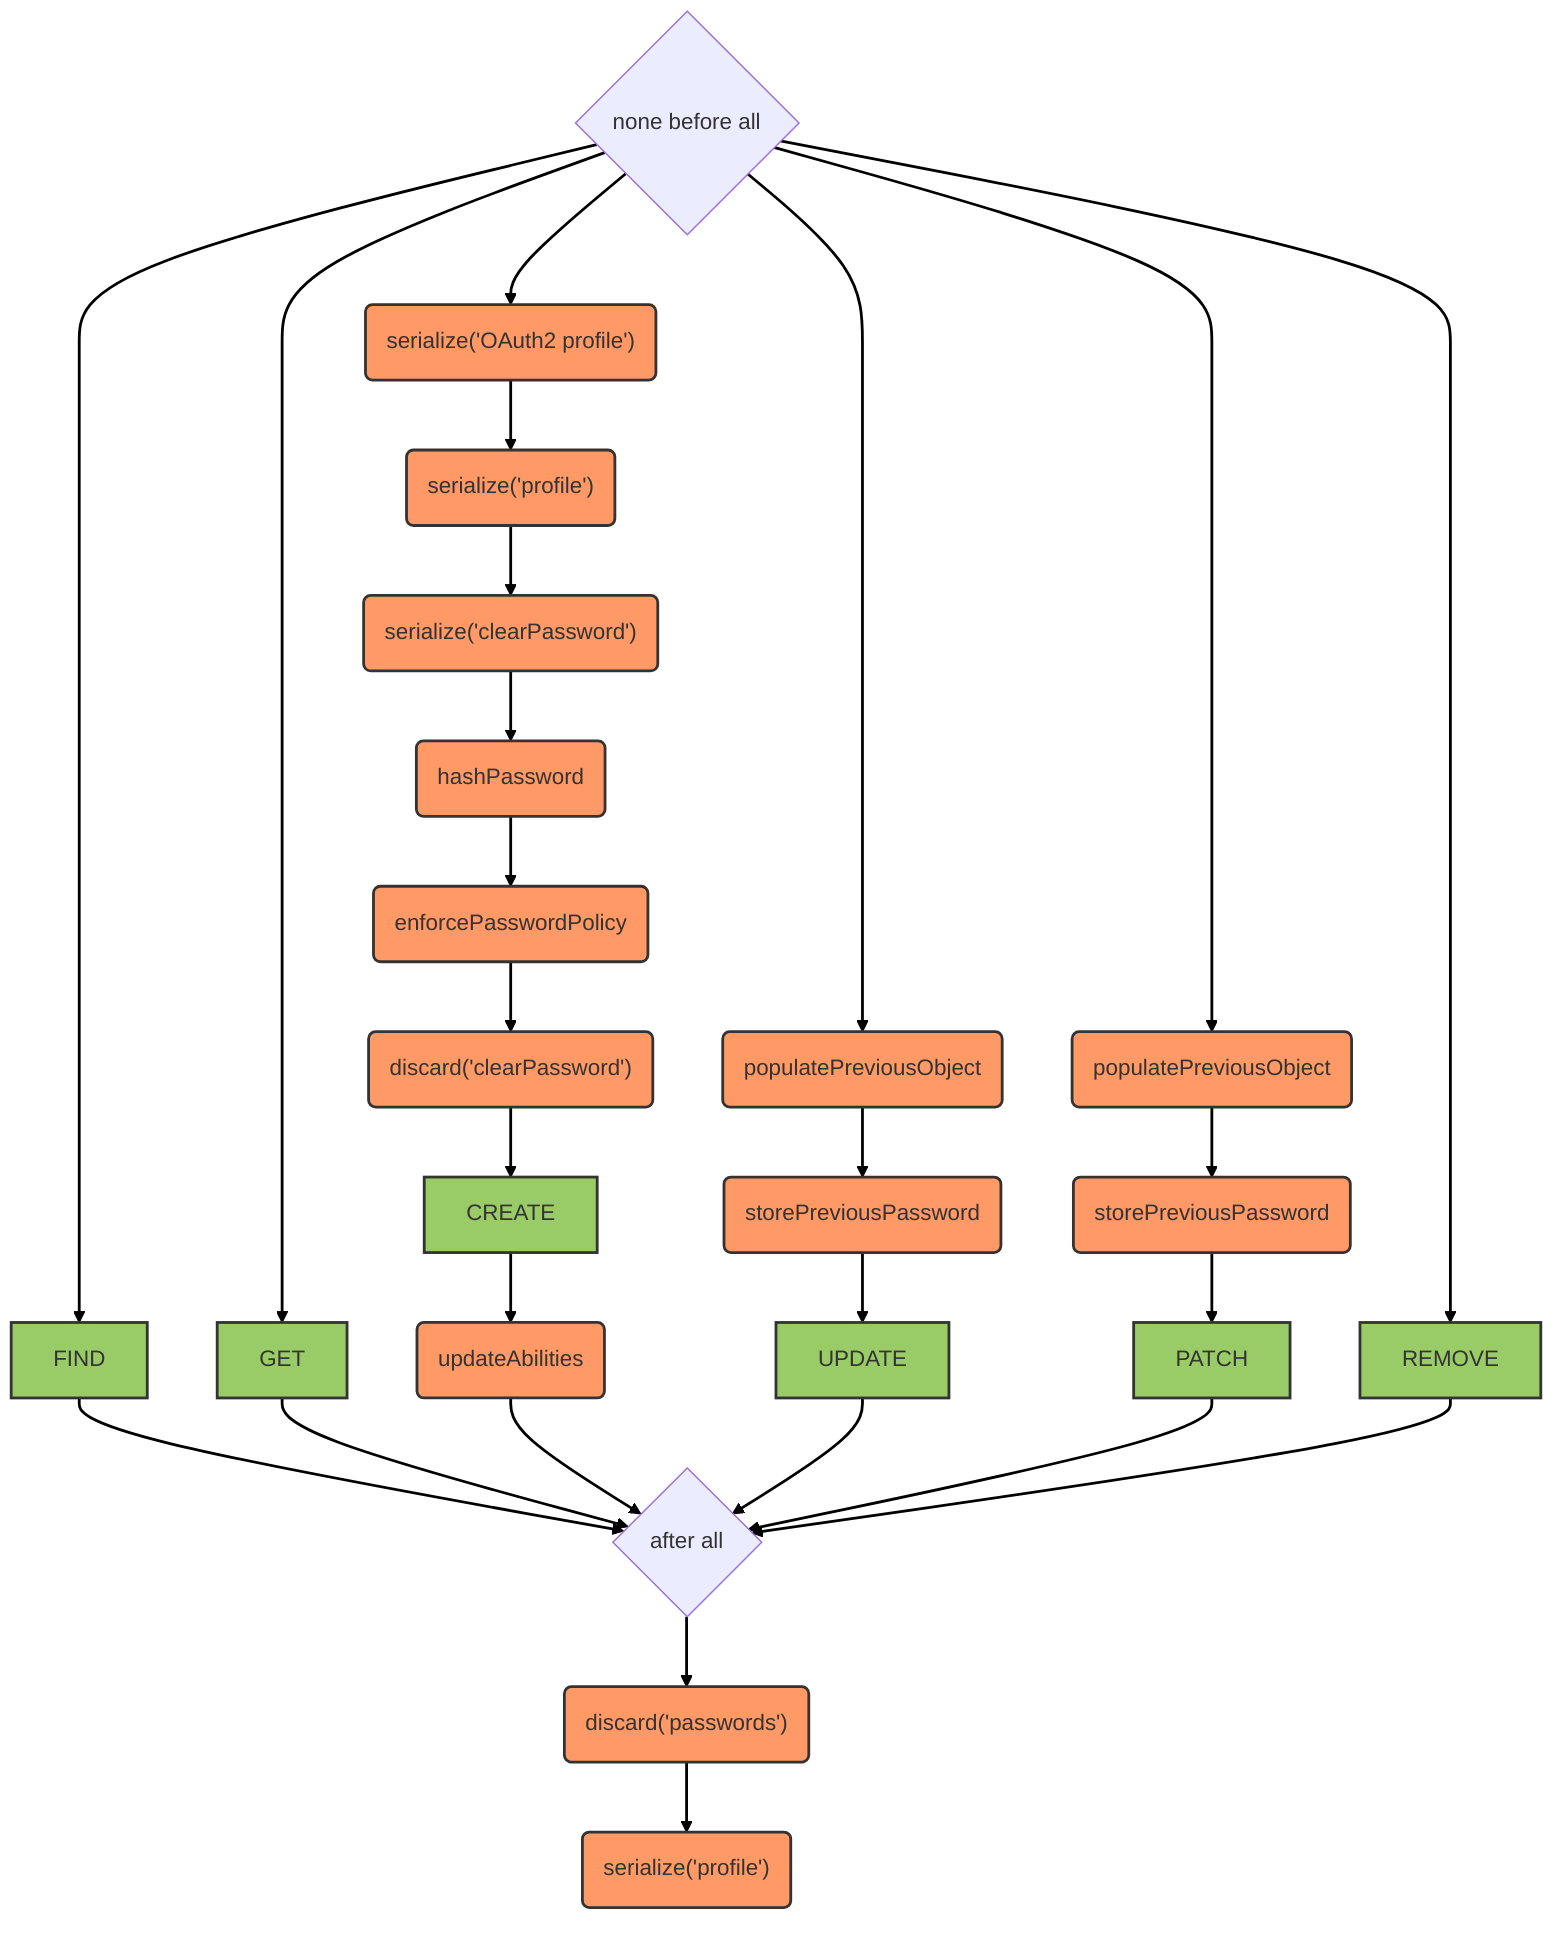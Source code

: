 graph TB
    beforeAll{none before all}
    
    afterAll{after all}
    afterAll --> hook1("discard('passwords')")
    hook1 --> hook2("serialize('profile')")

    beforeAll --> FIND[FIND]
    FIND --> afterAll

    beforeAll --> GET[GET]
    GET --> afterAll

    beforeAll --> hook3("serialize('OAuth2 profile')")
    hook3 --> hook4("serialize('profile')")
    hook4 --> hook5("serialize('clearPassword')")
    hook5 --> hook6("hashPassword")
    hook6 --> hook7("enforcePasswordPolicy")
    hook7 --> hook8("discard('clearPassword')")
    hook8 --> CREATE[CREATE]
    CREATE --> hook9(updateAbilities)
    hook9 --> afterAll

    beforeAll --> hook10(populatePreviousObject)
    hook10 --> hook11(storePreviousPassword)
    hook11 --> UPDATE[UPDATE]
    UPDATE --> afterAll

    beforeAll --> hook12(populatePreviousObject)
    hook12 --> hook13(storePreviousPassword)
    hook13 --> PATCH[PATCH]
    PATCH --> afterAll

    beforeAll --> REMOVE[REMOVE]
    REMOVE --> afterAll

    linkStyle default stroke-width:2px,fill:none,stroke:black
    classDef hookClass fill:#f96,stroke:#333,stroke-width:2px
    class hook1,hook2,hook3,hook4,hook5,hook6,hook7,hook8,hook9,hook10,hook11,hook12,hook13 hookClass
    classDef operationClass fill:#9c6,stroke:#333,stroke-width:2px
    class FIND,GET,CREATE,UPDATE,PATCH,REMOVE operationClass